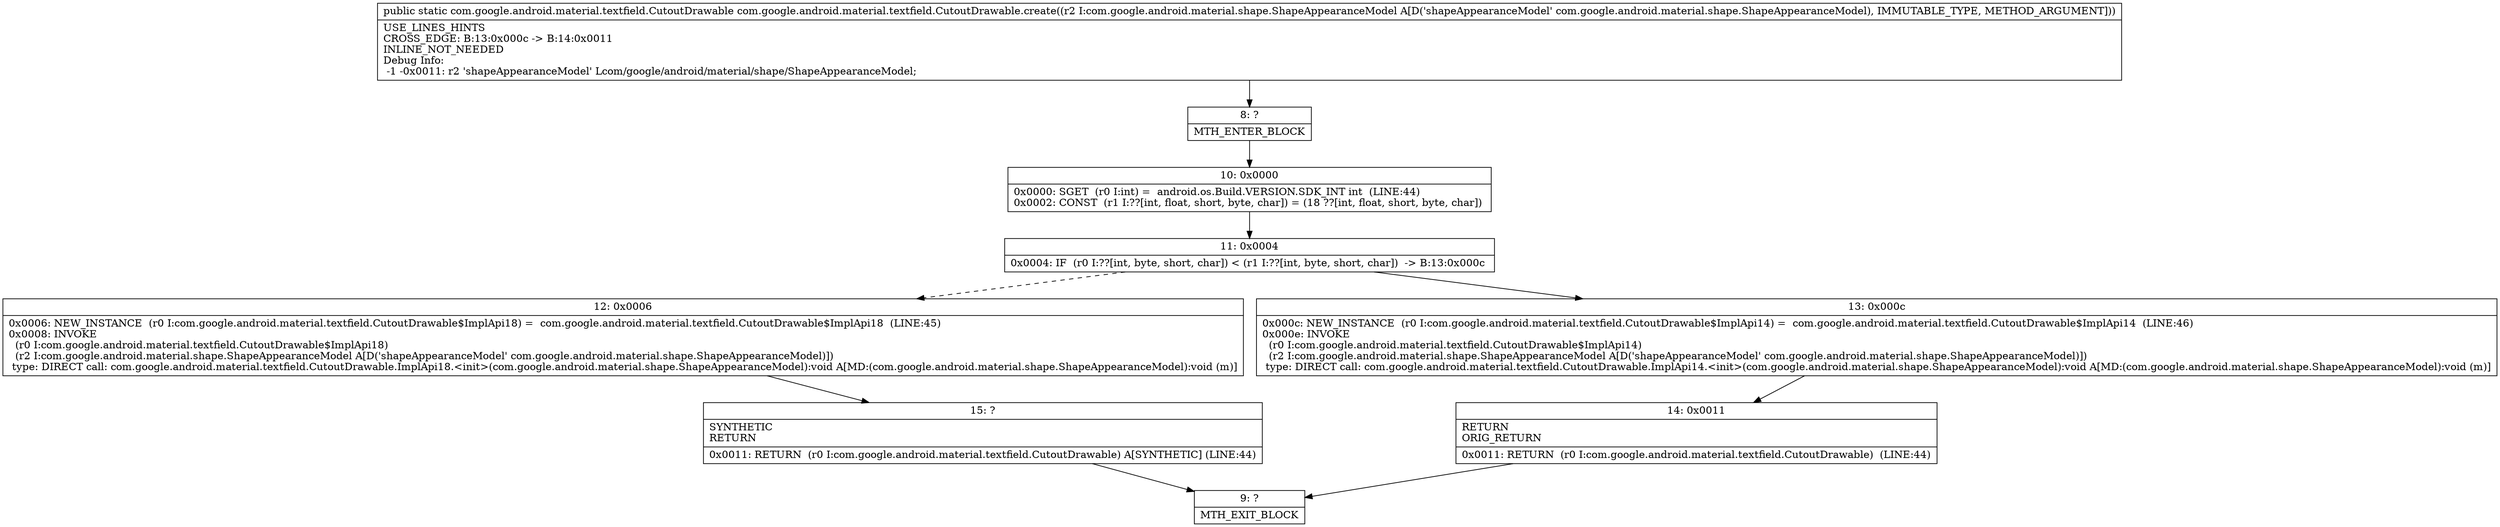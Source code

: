 digraph "CFG forcom.google.android.material.textfield.CutoutDrawable.create(Lcom\/google\/android\/material\/shape\/ShapeAppearanceModel;)Lcom\/google\/android\/material\/textfield\/CutoutDrawable;" {
Node_8 [shape=record,label="{8\:\ ?|MTH_ENTER_BLOCK\l}"];
Node_10 [shape=record,label="{10\:\ 0x0000|0x0000: SGET  (r0 I:int) =  android.os.Build.VERSION.SDK_INT int  (LINE:44)\l0x0002: CONST  (r1 I:??[int, float, short, byte, char]) = (18 ??[int, float, short, byte, char]) \l}"];
Node_11 [shape=record,label="{11\:\ 0x0004|0x0004: IF  (r0 I:??[int, byte, short, char]) \< (r1 I:??[int, byte, short, char])  \-\> B:13:0x000c \l}"];
Node_12 [shape=record,label="{12\:\ 0x0006|0x0006: NEW_INSTANCE  (r0 I:com.google.android.material.textfield.CutoutDrawable$ImplApi18) =  com.google.android.material.textfield.CutoutDrawable$ImplApi18  (LINE:45)\l0x0008: INVOKE  \l  (r0 I:com.google.android.material.textfield.CutoutDrawable$ImplApi18)\l  (r2 I:com.google.android.material.shape.ShapeAppearanceModel A[D('shapeAppearanceModel' com.google.android.material.shape.ShapeAppearanceModel)])\l type: DIRECT call: com.google.android.material.textfield.CutoutDrawable.ImplApi18.\<init\>(com.google.android.material.shape.ShapeAppearanceModel):void A[MD:(com.google.android.material.shape.ShapeAppearanceModel):void (m)]\l}"];
Node_15 [shape=record,label="{15\:\ ?|SYNTHETIC\lRETURN\l|0x0011: RETURN  (r0 I:com.google.android.material.textfield.CutoutDrawable) A[SYNTHETIC] (LINE:44)\l}"];
Node_9 [shape=record,label="{9\:\ ?|MTH_EXIT_BLOCK\l}"];
Node_13 [shape=record,label="{13\:\ 0x000c|0x000c: NEW_INSTANCE  (r0 I:com.google.android.material.textfield.CutoutDrawable$ImplApi14) =  com.google.android.material.textfield.CutoutDrawable$ImplApi14  (LINE:46)\l0x000e: INVOKE  \l  (r0 I:com.google.android.material.textfield.CutoutDrawable$ImplApi14)\l  (r2 I:com.google.android.material.shape.ShapeAppearanceModel A[D('shapeAppearanceModel' com.google.android.material.shape.ShapeAppearanceModel)])\l type: DIRECT call: com.google.android.material.textfield.CutoutDrawable.ImplApi14.\<init\>(com.google.android.material.shape.ShapeAppearanceModel):void A[MD:(com.google.android.material.shape.ShapeAppearanceModel):void (m)]\l}"];
Node_14 [shape=record,label="{14\:\ 0x0011|RETURN\lORIG_RETURN\l|0x0011: RETURN  (r0 I:com.google.android.material.textfield.CutoutDrawable)  (LINE:44)\l}"];
MethodNode[shape=record,label="{public static com.google.android.material.textfield.CutoutDrawable com.google.android.material.textfield.CutoutDrawable.create((r2 I:com.google.android.material.shape.ShapeAppearanceModel A[D('shapeAppearanceModel' com.google.android.material.shape.ShapeAppearanceModel), IMMUTABLE_TYPE, METHOD_ARGUMENT]))  | USE_LINES_HINTS\lCROSS_EDGE: B:13:0x000c \-\> B:14:0x0011\lINLINE_NOT_NEEDED\lDebug Info:\l  \-1 \-0x0011: r2 'shapeAppearanceModel' Lcom\/google\/android\/material\/shape\/ShapeAppearanceModel;\l}"];
MethodNode -> Node_8;Node_8 -> Node_10;
Node_10 -> Node_11;
Node_11 -> Node_12[style=dashed];
Node_11 -> Node_13;
Node_12 -> Node_15;
Node_15 -> Node_9;
Node_13 -> Node_14;
Node_14 -> Node_9;
}

